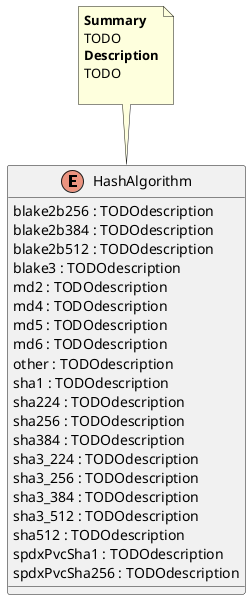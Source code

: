 @startuml
enum HashAlgorithm {
    blake2b256 : TODOdescription
    blake2b384 : TODOdescription
    blake2b512 : TODOdescription
    blake3 : TODOdescription
    md2 : TODOdescription
    md4 : TODOdescription
    md5 : TODOdescription
    md6 : TODOdescription
    other : TODOdescription
    sha1 : TODOdescription
    sha224 : TODOdescription
    sha256 : TODOdescription
    sha384 : TODOdescription
    sha3_224 : TODOdescription
    sha3_256 : TODOdescription
    sha3_384 : TODOdescription
    sha3_512 : TODOdescription
    sha512 : TODOdescription
    spdxPvcSha1 : TODOdescription
    spdxPvcSha256 : TODOdescription
}
note top of HashAlgorithm
<b>Summary</b>
TODO
<b>Description</b>
TODO

end note
@enduml
